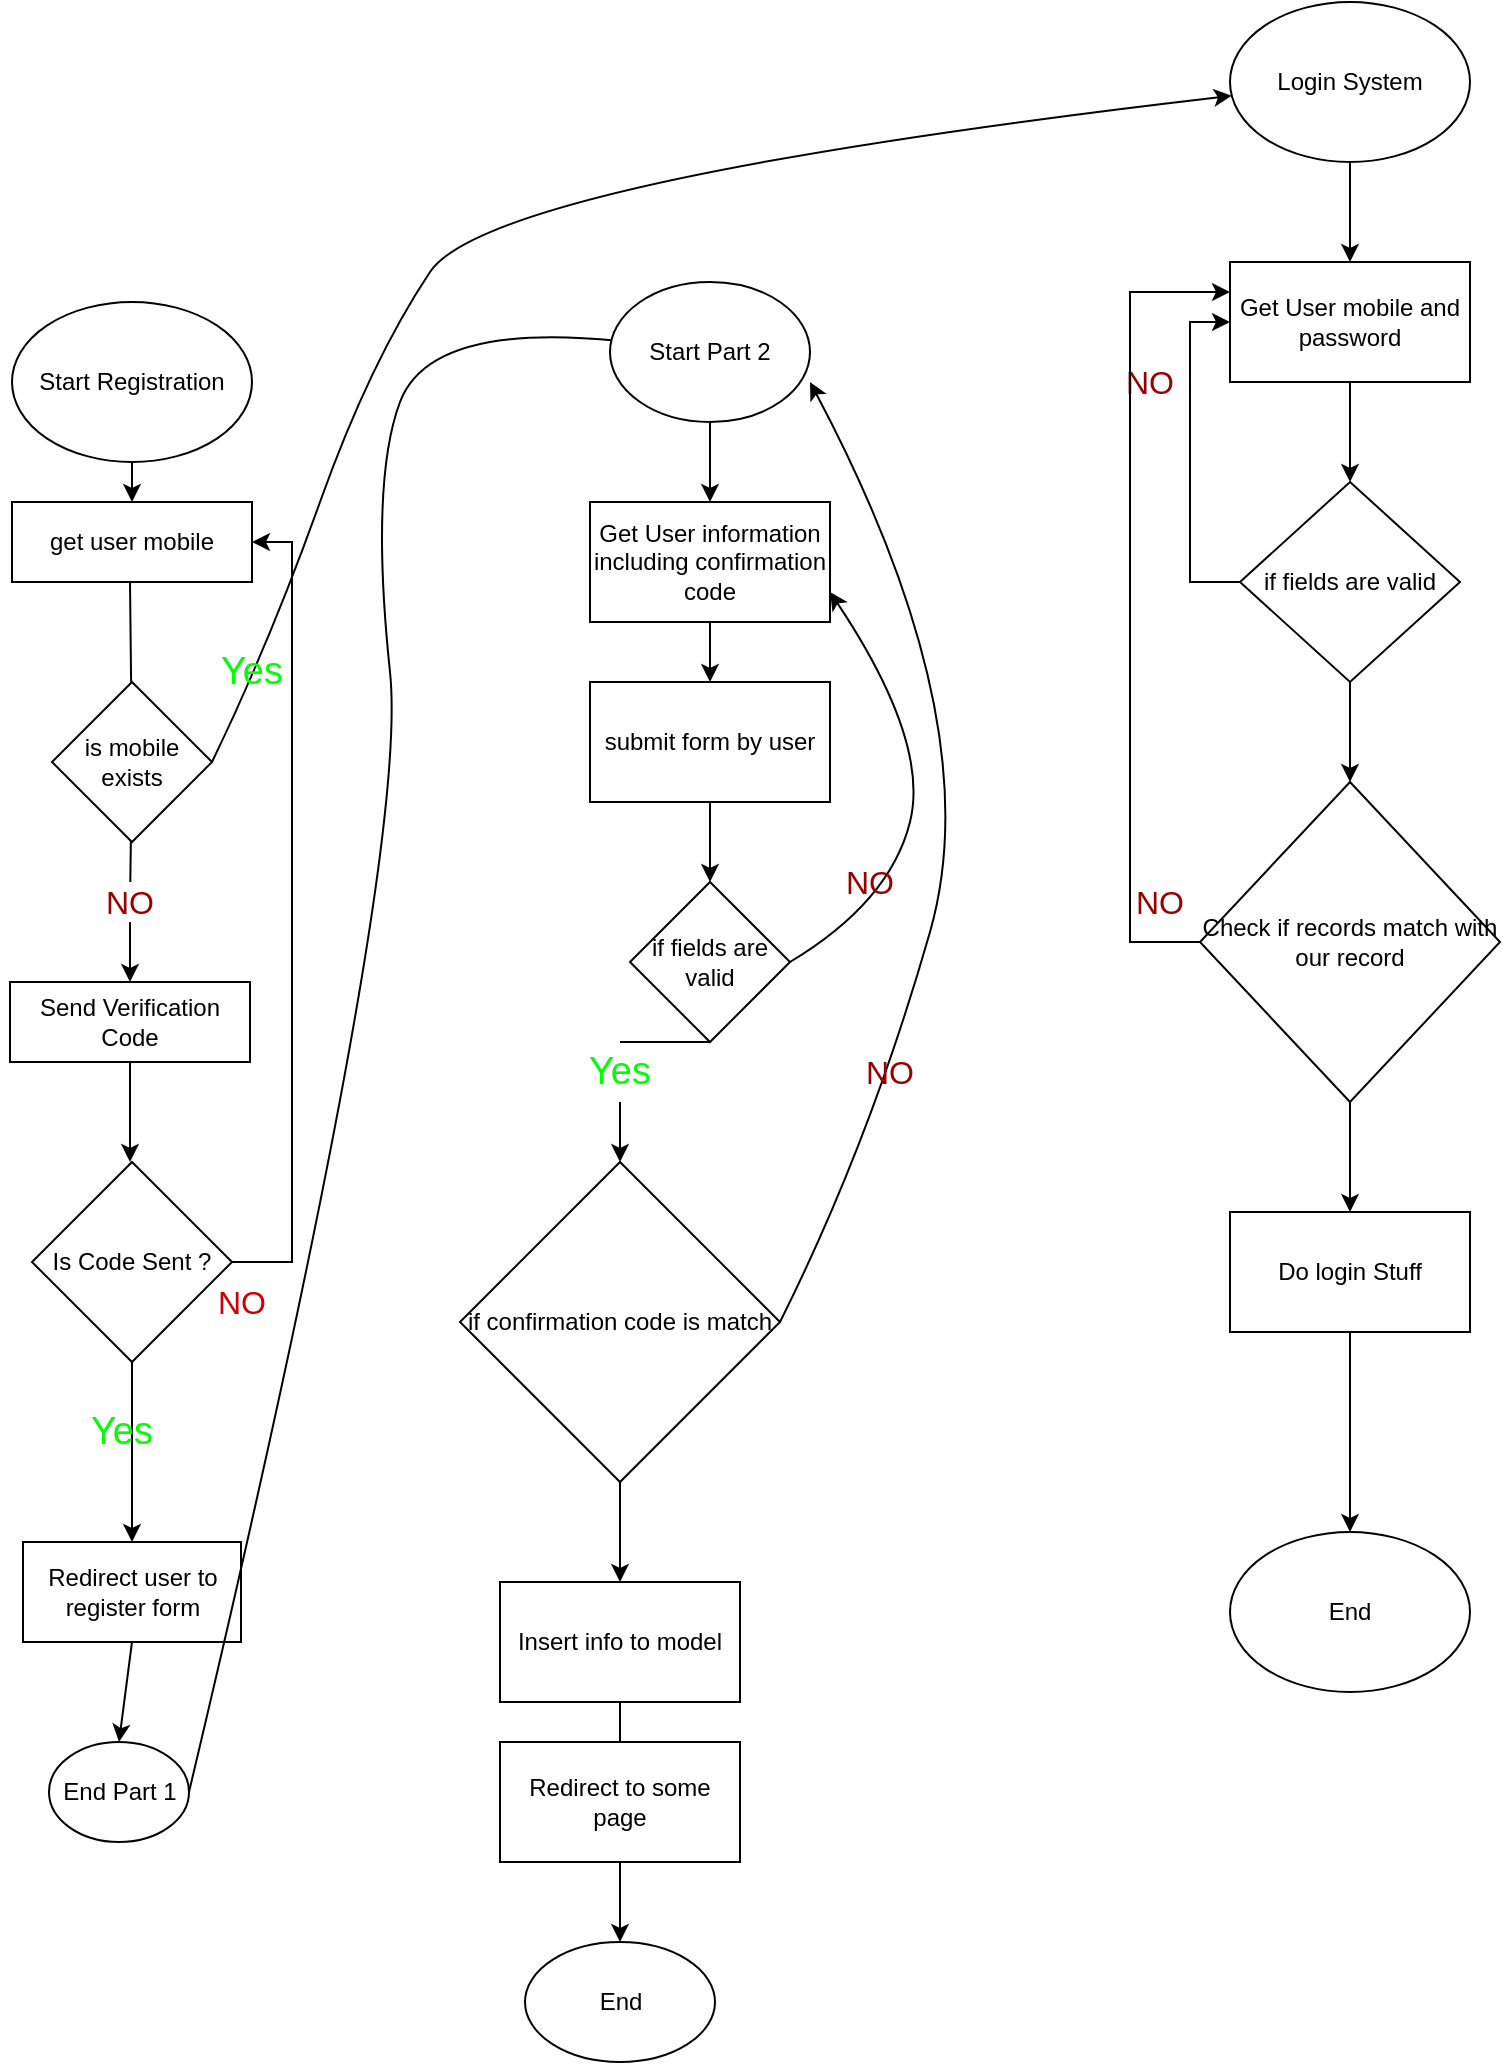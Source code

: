 <mxfile version="14.6.0" type="github">
  <diagram id="C5RBs43oDa-KdzZeNtuy" name="Page-1">
    <mxGraphModel dx="1422" dy="1960" grid="1" gridSize="10" guides="1" tooltips="1" connect="1" arrows="1" fold="1" page="1" pageScale="1" pageWidth="827" pageHeight="1169" math="0" shadow="0">
      <root>
        <mxCell id="WIyWlLk6GJQsqaUBKTNV-0" />
        <mxCell id="WIyWlLk6GJQsqaUBKTNV-1" parent="WIyWlLk6GJQsqaUBKTNV-0" />
        <mxCell id="Icj4EGb5falAnDhdJ-2L-0" value="Start Registration" style="ellipse;whiteSpace=wrap;html=1;" parent="WIyWlLk6GJQsqaUBKTNV-1" vertex="1">
          <mxGeometry x="21" y="20" width="120" height="80" as="geometry" />
        </mxCell>
        <mxCell id="Icj4EGb5falAnDhdJ-2L-1" value="" style="endArrow=classic;html=1;" parent="WIyWlLk6GJQsqaUBKTNV-1" target="Icj4EGb5falAnDhdJ-2L-2" edge="1">
          <mxGeometry width="50" height="50" relative="1" as="geometry">
            <mxPoint x="81" y="100" as="sourcePoint" />
            <mxPoint x="81" y="150" as="targetPoint" />
          </mxGeometry>
        </mxCell>
        <mxCell id="Icj4EGb5falAnDhdJ-2L-2" value="&lt;div&gt;get user mobile&lt;/div&gt;" style="rounded=0;whiteSpace=wrap;html=1;" parent="WIyWlLk6GJQsqaUBKTNV-1" vertex="1">
          <mxGeometry x="21" y="120" width="120" height="40" as="geometry" />
        </mxCell>
        <mxCell id="Icj4EGb5falAnDhdJ-2L-3" value="" style="endArrow=classic;html=1;startArrow=none;" parent="WIyWlLk6GJQsqaUBKTNV-1" source="Icj4EGb5falAnDhdJ-2L-21" target="Icj4EGb5falAnDhdJ-2L-4" edge="1">
          <mxGeometry width="50" height="50" relative="1" as="geometry">
            <mxPoint x="80" y="160" as="sourcePoint" />
            <mxPoint x="80" y="230" as="targetPoint" />
          </mxGeometry>
        </mxCell>
        <mxCell id="Icj4EGb5falAnDhdJ-2L-4" value="Send Verification Code" style="rounded=0;whiteSpace=wrap;html=1;" parent="WIyWlLk6GJQsqaUBKTNV-1" vertex="1">
          <mxGeometry x="20" y="360" width="120" height="40" as="geometry" />
        </mxCell>
        <mxCell id="Icj4EGb5falAnDhdJ-2L-6" value="" style="endArrow=classic;html=1;exitX=0.5;exitY=1;exitDx=0;exitDy=0;" parent="WIyWlLk6GJQsqaUBKTNV-1" source="Icj4EGb5falAnDhdJ-2L-4" edge="1">
          <mxGeometry width="50" height="50" relative="1" as="geometry">
            <mxPoint x="82" y="420" as="sourcePoint" />
            <mxPoint x="80" y="450" as="targetPoint" />
          </mxGeometry>
        </mxCell>
        <mxCell id="Icj4EGb5falAnDhdJ-2L-8" value="Redirect user to register form" style="rounded=0;whiteSpace=wrap;html=1;" parent="WIyWlLk6GJQsqaUBKTNV-1" vertex="1">
          <mxGeometry x="26.5" y="640" width="109" height="50" as="geometry" />
        </mxCell>
        <mxCell id="Icj4EGb5falAnDhdJ-2L-10" value="" style="endArrow=classic;html=1;exitX=0.5;exitY=1;exitDx=0;exitDy=0;entryX=0.5;entryY=0;entryDx=0;entryDy=0;" parent="WIyWlLk6GJQsqaUBKTNV-1" source="Icj4EGb5falAnDhdJ-2L-8" target="Icj4EGb5falAnDhdJ-2L-11" edge="1">
          <mxGeometry width="50" height="50" relative="1" as="geometry">
            <mxPoint x="75.5" y="640" as="sourcePoint" />
            <mxPoint x="76.256" y="650.773" as="targetPoint" />
          </mxGeometry>
        </mxCell>
        <mxCell id="Icj4EGb5falAnDhdJ-2L-11" value="&lt;div&gt;End Part 1&lt;/div&gt;" style="ellipse;whiteSpace=wrap;html=1;" parent="WIyWlLk6GJQsqaUBKTNV-1" vertex="1">
          <mxGeometry x="39.5" y="740" width="70" height="50" as="geometry" />
        </mxCell>
        <mxCell id="Icj4EGb5falAnDhdJ-2L-12" value="" style="curved=1;endArrow=classic;html=1;exitX=1;exitY=0.5;exitDx=0;exitDy=0;" parent="WIyWlLk6GJQsqaUBKTNV-1" source="Icj4EGb5falAnDhdJ-2L-11" edge="1">
          <mxGeometry width="50" height="50" relative="1" as="geometry">
            <mxPoint x="140" y="400" as="sourcePoint" />
            <mxPoint x="330" y="40" as="targetPoint" />
            <Array as="points">
              <mxPoint x="220" y="300" />
              <mxPoint x="200" y="110" />
              <mxPoint x="230" y="30" />
            </Array>
          </mxGeometry>
        </mxCell>
        <mxCell id="Icj4EGb5falAnDhdJ-2L-14" value="Start Part 2" style="ellipse;whiteSpace=wrap;html=1;" parent="WIyWlLk6GJQsqaUBKTNV-1" vertex="1">
          <mxGeometry x="320" y="10" width="100" height="70" as="geometry" />
        </mxCell>
        <mxCell id="Icj4EGb5falAnDhdJ-2L-15" value="Get User information including confirmation code" style="rounded=0;whiteSpace=wrap;html=1;" parent="WIyWlLk6GJQsqaUBKTNV-1" vertex="1">
          <mxGeometry x="310" y="120" width="120" height="60" as="geometry" />
        </mxCell>
        <mxCell id="Icj4EGb5falAnDhdJ-2L-16" value="" style="endArrow=classic;html=1;" parent="WIyWlLk6GJQsqaUBKTNV-1" source="Icj4EGb5falAnDhdJ-2L-14" target="Icj4EGb5falAnDhdJ-2L-15" edge="1">
          <mxGeometry width="50" height="50" relative="1" as="geometry">
            <mxPoint x="390" y="430" as="sourcePoint" />
            <mxPoint x="440" y="380" as="targetPoint" />
          </mxGeometry>
        </mxCell>
        <mxCell id="Icj4EGb5falAnDhdJ-2L-17" value="submit form by user" style="rounded=0;whiteSpace=wrap;html=1;" parent="WIyWlLk6GJQsqaUBKTNV-1" vertex="1">
          <mxGeometry x="310" y="210" width="120" height="60" as="geometry" />
        </mxCell>
        <mxCell id="Icj4EGb5falAnDhdJ-2L-18" value="" style="endArrow=classic;html=1;exitX=0.5;exitY=1;exitDx=0;exitDy=0;" parent="WIyWlLk6GJQsqaUBKTNV-1" source="Icj4EGb5falAnDhdJ-2L-15" target="Icj4EGb5falAnDhdJ-2L-17" edge="1">
          <mxGeometry width="50" height="50" relative="1" as="geometry">
            <mxPoint x="390" y="430" as="sourcePoint" />
            <mxPoint x="440" y="380" as="targetPoint" />
          </mxGeometry>
        </mxCell>
        <mxCell id="Icj4EGb5falAnDhdJ-2L-19" value="is mobile exists" style="rhombus;whiteSpace=wrap;html=1;" parent="WIyWlLk6GJQsqaUBKTNV-1" vertex="1">
          <mxGeometry x="41" y="210" width="80" height="80" as="geometry" />
        </mxCell>
        <mxCell id="Icj4EGb5falAnDhdJ-2L-20" value="" style="endArrow=none;html=1;" parent="WIyWlLk6GJQsqaUBKTNV-1" target="Icj4EGb5falAnDhdJ-2L-19" edge="1">
          <mxGeometry width="50" height="50" relative="1" as="geometry">
            <mxPoint x="80" y="160" as="sourcePoint" />
            <mxPoint x="80.917" y="380" as="targetPoint" />
          </mxGeometry>
        </mxCell>
        <mxCell id="Icj4EGb5falAnDhdJ-2L-21" value="&lt;font style=&quot;font-size: 16px&quot; color=&quot;#990000&quot;&gt;NO&lt;/font&gt;" style="text;html=1;strokeColor=none;fillColor=none;align=center;verticalAlign=middle;whiteSpace=wrap;rounded=0;" parent="WIyWlLk6GJQsqaUBKTNV-1" vertex="1">
          <mxGeometry x="60" y="310" width="40" height="20" as="geometry" />
        </mxCell>
        <mxCell id="Icj4EGb5falAnDhdJ-2L-22" value="" style="endArrow=none;html=1;startArrow=none;" parent="WIyWlLk6GJQsqaUBKTNV-1" source="Icj4EGb5falAnDhdJ-2L-19" target="Icj4EGb5falAnDhdJ-2L-21" edge="1">
          <mxGeometry width="50" height="50" relative="1" as="geometry">
            <mxPoint x="81" y="290" as="sourcePoint" />
            <mxPoint x="81" y="380" as="targetPoint" />
          </mxGeometry>
        </mxCell>
        <mxCell id="Icj4EGb5falAnDhdJ-2L-24" value="" style="curved=1;endArrow=classic;html=1;exitX=1;exitY=0.5;exitDx=0;exitDy=0;" parent="WIyWlLk6GJQsqaUBKTNV-1" source="Icj4EGb5falAnDhdJ-2L-19" target="Icj4EGb5falAnDhdJ-2L-25" edge="1">
          <mxGeometry width="50" height="50" relative="1" as="geometry">
            <mxPoint x="390" y="430" as="sourcePoint" />
            <mxPoint x="590" y="-20" as="targetPoint" />
            <Array as="points">
              <mxPoint x="150" y="190" />
              <mxPoint x="200" y="50" />
              <mxPoint x="260" y="-40" />
            </Array>
          </mxGeometry>
        </mxCell>
        <mxCell id="Icj4EGb5falAnDhdJ-2L-55" style="edgeStyle=orthogonalEdgeStyle;rounded=0;orthogonalLoop=1;jettySize=auto;html=1;entryX=0.5;entryY=0;entryDx=0;entryDy=0;" parent="WIyWlLk6GJQsqaUBKTNV-1" source="Icj4EGb5falAnDhdJ-2L-25" target="Icj4EGb5falAnDhdJ-2L-54" edge="1">
          <mxGeometry relative="1" as="geometry" />
        </mxCell>
        <mxCell id="Icj4EGb5falAnDhdJ-2L-25" value="Login System" style="ellipse;whiteSpace=wrap;html=1;" parent="WIyWlLk6GJQsqaUBKTNV-1" vertex="1">
          <mxGeometry x="630" y="-130" width="120" height="80" as="geometry" />
        </mxCell>
        <mxCell id="Icj4EGb5falAnDhdJ-2L-26" value="&lt;p style=&quot;line-height: 190% ; font-size: 19px&quot;&gt;&lt;font style=&quot;font-size: 19px&quot; color=&quot;#00FF00&quot;&gt;Yes&lt;/font&gt;&lt;/p&gt;" style="text;html=1;strokeColor=none;fillColor=none;align=center;verticalAlign=middle;whiteSpace=wrap;rounded=0;" parent="WIyWlLk6GJQsqaUBKTNV-1" vertex="1">
          <mxGeometry x="116" y="190" width="50" height="30" as="geometry" />
        </mxCell>
        <mxCell id="Icj4EGb5falAnDhdJ-2L-27" value="if fields are valid" style="rhombus;whiteSpace=wrap;html=1;" parent="WIyWlLk6GJQsqaUBKTNV-1" vertex="1">
          <mxGeometry x="330" y="310" width="80" height="80" as="geometry" />
        </mxCell>
        <mxCell id="Icj4EGb5falAnDhdJ-2L-29" value="" style="endArrow=classic;html=1;exitX=0.5;exitY=1;exitDx=0;exitDy=0;entryX=0.5;entryY=0;entryDx=0;entryDy=0;" parent="WIyWlLk6GJQsqaUBKTNV-1" source="Icj4EGb5falAnDhdJ-2L-17" target="Icj4EGb5falAnDhdJ-2L-27" edge="1">
          <mxGeometry width="50" height="50" relative="1" as="geometry">
            <mxPoint x="390" y="370" as="sourcePoint" />
            <mxPoint x="440" y="320" as="targetPoint" />
          </mxGeometry>
        </mxCell>
        <mxCell id="Icj4EGb5falAnDhdJ-2L-31" value="" style="curved=1;endArrow=classic;html=1;exitX=1;exitY=0.5;exitDx=0;exitDy=0;entryX=1;entryY=0.75;entryDx=0;entryDy=0;" parent="WIyWlLk6GJQsqaUBKTNV-1" source="Icj4EGb5falAnDhdJ-2L-27" target="Icj4EGb5falAnDhdJ-2L-15" edge="1">
          <mxGeometry width="50" height="50" relative="1" as="geometry">
            <mxPoint x="390" y="370" as="sourcePoint" />
            <mxPoint x="490" y="210" as="targetPoint" />
            <Array as="points">
              <mxPoint x="460" y="320" />
              <mxPoint x="480" y="240" />
            </Array>
          </mxGeometry>
        </mxCell>
        <mxCell id="Icj4EGb5falAnDhdJ-2L-32" value="if confirmation code is match" style="rhombus;whiteSpace=wrap;html=1;" parent="WIyWlLk6GJQsqaUBKTNV-1" vertex="1">
          <mxGeometry x="245" y="450" width="160" height="160" as="geometry" />
        </mxCell>
        <mxCell id="Icj4EGb5falAnDhdJ-2L-33" value="" style="endArrow=classic;html=1;entryX=0.5;entryY=0;entryDx=0;entryDy=0;exitX=0.5;exitY=1;exitDx=0;exitDy=0;startArrow=none;" parent="WIyWlLk6GJQsqaUBKTNV-1" source="Icj4EGb5falAnDhdJ-2L-36" target="Icj4EGb5falAnDhdJ-2L-32" edge="1">
          <mxGeometry width="50" height="50" relative="1" as="geometry">
            <mxPoint x="390" y="370" as="sourcePoint" />
            <mxPoint x="440" y="320" as="targetPoint" />
          </mxGeometry>
        </mxCell>
        <mxCell id="Icj4EGb5falAnDhdJ-2L-34" value="&lt;font style=&quot;font-size: 16px&quot; color=&quot;#990000&quot;&gt;NO&lt;/font&gt;" style="text;html=1;strokeColor=none;fillColor=none;align=center;verticalAlign=middle;whiteSpace=wrap;rounded=0;" parent="WIyWlLk6GJQsqaUBKTNV-1" vertex="1">
          <mxGeometry x="430" y="300" width="40" height="20" as="geometry" />
        </mxCell>
        <mxCell id="Icj4EGb5falAnDhdJ-2L-36" value="&lt;p style=&quot;line-height: 190% ; font-size: 19px&quot;&gt;&lt;font style=&quot;font-size: 19px&quot; color=&quot;#00FF00&quot;&gt;Yes&lt;/font&gt;&lt;/p&gt;" style="text;html=1;strokeColor=none;fillColor=none;align=center;verticalAlign=middle;whiteSpace=wrap;rounded=0;" parent="WIyWlLk6GJQsqaUBKTNV-1" vertex="1">
          <mxGeometry x="300" y="390" width="50" height="30" as="geometry" />
        </mxCell>
        <mxCell id="Icj4EGb5falAnDhdJ-2L-38" value="" style="endArrow=none;html=1;entryX=0.5;entryY=0;entryDx=0;entryDy=0;exitX=0.5;exitY=1;exitDx=0;exitDy=0;" parent="WIyWlLk6GJQsqaUBKTNV-1" source="Icj4EGb5falAnDhdJ-2L-27" target="Icj4EGb5falAnDhdJ-2L-36" edge="1">
          <mxGeometry width="50" height="50" relative="1" as="geometry">
            <mxPoint x="370" y="390" as="sourcePoint" />
            <mxPoint x="334" y="430" as="targetPoint" />
          </mxGeometry>
        </mxCell>
        <mxCell id="Icj4EGb5falAnDhdJ-2L-39" value="" style="curved=1;endArrow=classic;html=1;exitX=1;exitY=0.5;exitDx=0;exitDy=0;entryX=1;entryY=0.714;entryDx=0;entryDy=0;entryPerimeter=0;" parent="WIyWlLk6GJQsqaUBKTNV-1" source="Icj4EGb5falAnDhdJ-2L-32" target="Icj4EGb5falAnDhdJ-2L-14" edge="1">
          <mxGeometry width="50" height="50" relative="1" as="geometry">
            <mxPoint x="410" y="520" as="sourcePoint" />
            <mxPoint x="470" y="480" as="targetPoint" />
            <Array as="points">
              <mxPoint x="450" y="440" />
              <mxPoint x="510" y="230" />
            </Array>
          </mxGeometry>
        </mxCell>
        <mxCell id="Icj4EGb5falAnDhdJ-2L-40" value="&lt;font style=&quot;font-size: 16px&quot; color=&quot;#990000&quot;&gt;NO&lt;/font&gt;" style="text;html=1;strokeColor=none;fillColor=none;align=center;verticalAlign=middle;whiteSpace=wrap;rounded=0;" parent="WIyWlLk6GJQsqaUBKTNV-1" vertex="1">
          <mxGeometry x="440" y="395" width="40" height="20" as="geometry" />
        </mxCell>
        <mxCell id="Icj4EGb5falAnDhdJ-2L-41" value="" style="endArrow=classic;html=1;exitX=0.5;exitY=1;exitDx=0;exitDy=0;" parent="WIyWlLk6GJQsqaUBKTNV-1" source="Icj4EGb5falAnDhdJ-2L-32" target="Icj4EGb5falAnDhdJ-2L-42" edge="1">
          <mxGeometry width="50" height="50" relative="1" as="geometry">
            <mxPoint x="390" y="550" as="sourcePoint" />
            <mxPoint x="325" y="690" as="targetPoint" />
          </mxGeometry>
        </mxCell>
        <mxCell id="Icj4EGb5falAnDhdJ-2L-42" value="Insert info to model" style="rounded=0;whiteSpace=wrap;html=1;" parent="WIyWlLk6GJQsqaUBKTNV-1" vertex="1">
          <mxGeometry x="265" y="660" width="120" height="60" as="geometry" />
        </mxCell>
        <mxCell id="Icj4EGb5falAnDhdJ-2L-43" value="" style="endArrow=classic;html=1;exitX=0.5;exitY=1;exitDx=0;exitDy=0;" parent="WIyWlLk6GJQsqaUBKTNV-1" source="Icj4EGb5falAnDhdJ-2L-42" target="Icj4EGb5falAnDhdJ-2L-44" edge="1">
          <mxGeometry width="50" height="50" relative="1" as="geometry">
            <mxPoint x="390" y="550" as="sourcePoint" />
            <mxPoint x="325" y="770" as="targetPoint" />
          </mxGeometry>
        </mxCell>
        <mxCell id="Icj4EGb5falAnDhdJ-2L-44" value="&lt;div&gt;End&lt;/div&gt;" style="ellipse;whiteSpace=wrap;html=1;" parent="WIyWlLk6GJQsqaUBKTNV-1" vertex="1">
          <mxGeometry x="277.5" y="840" width="95" height="60" as="geometry" />
        </mxCell>
        <mxCell id="Icj4EGb5falAnDhdJ-2L-45" value="Redirect to some page" style="rounded=0;whiteSpace=wrap;html=1;" parent="WIyWlLk6GJQsqaUBKTNV-1" vertex="1">
          <mxGeometry x="265" y="740" width="120" height="60" as="geometry" />
        </mxCell>
        <mxCell id="Icj4EGb5falAnDhdJ-2L-48" style="edgeStyle=orthogonalEdgeStyle;rounded=0;orthogonalLoop=1;jettySize=auto;html=1;" parent="WIyWlLk6GJQsqaUBKTNV-1" source="Icj4EGb5falAnDhdJ-2L-47" target="Icj4EGb5falAnDhdJ-2L-8" edge="1">
          <mxGeometry relative="1" as="geometry" />
        </mxCell>
        <mxCell id="Icj4EGb5falAnDhdJ-2L-49" style="edgeStyle=orthogonalEdgeStyle;rounded=0;orthogonalLoop=1;jettySize=auto;html=1;entryX=1;entryY=0.5;entryDx=0;entryDy=0;" parent="WIyWlLk6GJQsqaUBKTNV-1" source="Icj4EGb5falAnDhdJ-2L-47" target="Icj4EGb5falAnDhdJ-2L-2" edge="1">
          <mxGeometry relative="1" as="geometry">
            <Array as="points">
              <mxPoint x="161" y="500" />
              <mxPoint x="161" y="140" />
            </Array>
          </mxGeometry>
        </mxCell>
        <mxCell id="Icj4EGb5falAnDhdJ-2L-47" value="&lt;div&gt;Is Code Sent ?&lt;/div&gt;" style="rhombus;whiteSpace=wrap;html=1;" parent="WIyWlLk6GJQsqaUBKTNV-1" vertex="1">
          <mxGeometry x="31" y="450" width="100" height="100" as="geometry" />
        </mxCell>
        <mxCell id="Icj4EGb5falAnDhdJ-2L-52" value="&lt;font style=&quot;font-size: 16px&quot; color=&quot;#CC0000&quot;&gt;NO&lt;/font&gt;" style="text;html=1;strokeColor=none;fillColor=none;align=center;verticalAlign=middle;whiteSpace=wrap;rounded=0;" parent="WIyWlLk6GJQsqaUBKTNV-1" vertex="1">
          <mxGeometry x="116" y="510" width="40" height="20" as="geometry" />
        </mxCell>
        <mxCell id="Icj4EGb5falAnDhdJ-2L-53" value="&lt;p style=&quot;line-height: 190% ; font-size: 19px&quot;&gt;&lt;font style=&quot;font-size: 19px&quot; color=&quot;#00FF00&quot;&gt;Yes&lt;/font&gt;&lt;/p&gt;" style="text;html=1;strokeColor=none;fillColor=none;align=center;verticalAlign=middle;whiteSpace=wrap;rounded=0;" parent="WIyWlLk6GJQsqaUBKTNV-1" vertex="1">
          <mxGeometry x="15.5" y="535" width="120" height="100" as="geometry" />
        </mxCell>
        <mxCell id="Icj4EGb5falAnDhdJ-2L-57" style="edgeStyle=orthogonalEdgeStyle;rounded=0;orthogonalLoop=1;jettySize=auto;html=1;" parent="WIyWlLk6GJQsqaUBKTNV-1" source="Icj4EGb5falAnDhdJ-2L-54" target="Icj4EGb5falAnDhdJ-2L-56" edge="1">
          <mxGeometry relative="1" as="geometry" />
        </mxCell>
        <mxCell id="Icj4EGb5falAnDhdJ-2L-54" value="Get User mobile and password" style="rounded=0;whiteSpace=wrap;html=1;" parent="WIyWlLk6GJQsqaUBKTNV-1" vertex="1">
          <mxGeometry x="630" width="120" height="60" as="geometry" />
        </mxCell>
        <mxCell id="Icj4EGb5falAnDhdJ-2L-58" style="edgeStyle=orthogonalEdgeStyle;rounded=0;orthogonalLoop=1;jettySize=auto;html=1;entryX=0;entryY=0.5;entryDx=0;entryDy=0;" parent="WIyWlLk6GJQsqaUBKTNV-1" source="Icj4EGb5falAnDhdJ-2L-56" target="Icj4EGb5falAnDhdJ-2L-54" edge="1">
          <mxGeometry relative="1" as="geometry">
            <Array as="points">
              <mxPoint x="610" y="160" />
              <mxPoint x="610" y="30" />
            </Array>
          </mxGeometry>
        </mxCell>
        <mxCell id="Icj4EGb5falAnDhdJ-2L-64" style="edgeStyle=orthogonalEdgeStyle;rounded=0;orthogonalLoop=1;jettySize=auto;html=1;" parent="WIyWlLk6GJQsqaUBKTNV-1" source="Icj4EGb5falAnDhdJ-2L-56" target="Icj4EGb5falAnDhdJ-2L-63" edge="1">
          <mxGeometry relative="1" as="geometry" />
        </mxCell>
        <mxCell id="Icj4EGb5falAnDhdJ-2L-56" value="if fields are valid" style="rhombus;whiteSpace=wrap;html=1;" parent="WIyWlLk6GJQsqaUBKTNV-1" vertex="1">
          <mxGeometry x="635" y="110" width="110" height="100" as="geometry" />
        </mxCell>
        <mxCell id="Icj4EGb5falAnDhdJ-2L-61" value="&lt;font style=&quot;font-size: 16px&quot; color=&quot;#990000&quot;&gt;NO&lt;/font&gt;" style="text;html=1;strokeColor=none;fillColor=none;align=center;verticalAlign=middle;whiteSpace=wrap;rounded=0;" parent="WIyWlLk6GJQsqaUBKTNV-1" vertex="1">
          <mxGeometry x="570" y="50" width="40" height="20" as="geometry" />
        </mxCell>
        <mxCell id="Icj4EGb5falAnDhdJ-2L-65" style="edgeStyle=orthogonalEdgeStyle;rounded=0;orthogonalLoop=1;jettySize=auto;html=1;entryX=0;entryY=0.25;entryDx=0;entryDy=0;" parent="WIyWlLk6GJQsqaUBKTNV-1" source="Icj4EGb5falAnDhdJ-2L-63" target="Icj4EGb5falAnDhdJ-2L-54" edge="1">
          <mxGeometry relative="1" as="geometry">
            <mxPoint x="560" y="30" as="targetPoint" />
            <Array as="points">
              <mxPoint x="580" y="340" />
              <mxPoint x="580" y="15" />
            </Array>
          </mxGeometry>
        </mxCell>
        <mxCell id="Icj4EGb5falAnDhdJ-2L-68" style="edgeStyle=orthogonalEdgeStyle;rounded=0;orthogonalLoop=1;jettySize=auto;html=1;entryX=0.5;entryY=0;entryDx=0;entryDy=0;" parent="WIyWlLk6GJQsqaUBKTNV-1" source="Icj4EGb5falAnDhdJ-2L-63" target="Icj4EGb5falAnDhdJ-2L-67" edge="1">
          <mxGeometry relative="1" as="geometry" />
        </mxCell>
        <mxCell id="Icj4EGb5falAnDhdJ-2L-63" value="Check if records match with our record" style="rhombus;whiteSpace=wrap;html=1;" parent="WIyWlLk6GJQsqaUBKTNV-1" vertex="1">
          <mxGeometry x="615" y="260" width="150" height="160" as="geometry" />
        </mxCell>
        <mxCell id="Icj4EGb5falAnDhdJ-2L-66" value="&lt;font style=&quot;font-size: 16px&quot; color=&quot;#990000&quot;&gt;NO&lt;/font&gt;" style="text;html=1;strokeColor=none;fillColor=none;align=center;verticalAlign=middle;whiteSpace=wrap;rounded=0;" parent="WIyWlLk6GJQsqaUBKTNV-1" vertex="1">
          <mxGeometry x="575" y="310" width="40" height="20" as="geometry" />
        </mxCell>
        <mxCell id="Icj4EGb5falAnDhdJ-2L-70" style="edgeStyle=orthogonalEdgeStyle;rounded=0;orthogonalLoop=1;jettySize=auto;html=1;" parent="WIyWlLk6GJQsqaUBKTNV-1" source="Icj4EGb5falAnDhdJ-2L-67" target="Icj4EGb5falAnDhdJ-2L-69" edge="1">
          <mxGeometry relative="1" as="geometry" />
        </mxCell>
        <mxCell id="Icj4EGb5falAnDhdJ-2L-67" value="Do login Stuff" style="rounded=0;whiteSpace=wrap;html=1;" parent="WIyWlLk6GJQsqaUBKTNV-1" vertex="1">
          <mxGeometry x="630" y="475" width="120" height="60" as="geometry" />
        </mxCell>
        <mxCell id="Icj4EGb5falAnDhdJ-2L-69" value="End" style="ellipse;whiteSpace=wrap;html=1;" parent="WIyWlLk6GJQsqaUBKTNV-1" vertex="1">
          <mxGeometry x="630" y="635" width="120" height="80" as="geometry" />
        </mxCell>
      </root>
    </mxGraphModel>
  </diagram>
</mxfile>

